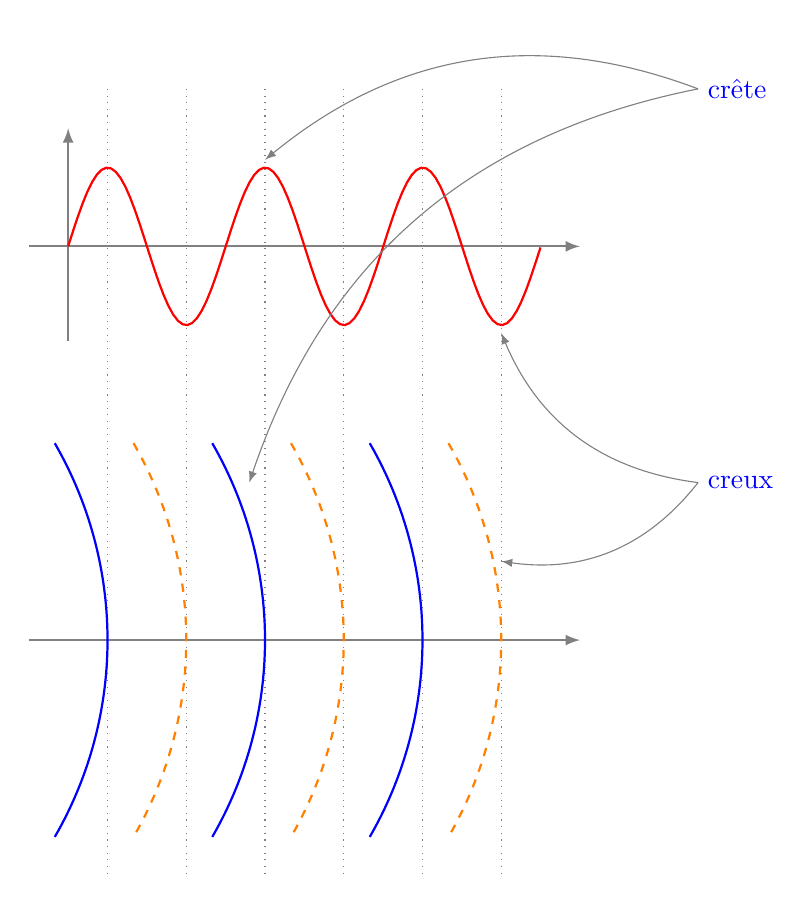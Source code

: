 ﻿\begin{tikzpicture}[scale=1]

   \def\myomega{3.14};
   \def\deltaphi{0.5*3.14};

\begin{scope}
    \draw[->,>=latex,thick, gray] (-0.5,0)--(6.5,0) ; %node[right,black] {$x$};
    \draw[->,>=latex,thick, gray] (0,-1.2)--(0,1.5) ; %node[above,black] {$f_1(x)$};  

   \def\fonction1{ sin(\myomega*\x r) };
   \draw[thick, color=red,domain=0:6.0,samples=100,variable=\x] plot ( {\x} , {\fonction1} );

\foreach \i in {1,2,3}{
   \draw[gray,dotted] (2*\i-1.5,2) -- ++(0,-10);
}
\foreach \i in {1,2,3}{
   \draw[gray,dotted] (2*\i-0.5,2) -- ++(0,-10);
}


       \draw[<-,>=latex,gray] (2.5,1.1) to[bend left] (8,2) node[blue,right]{crête};
       \draw[<-,>=latex,gray] (2.3,-3) to[bend left] (8,2);

       \draw[<-,>=latex,gray] (5.5,-1.1) to[bend right] (8,-3) node[blue,right]{creux};
       \draw[<-,>=latex,gray] (5.5,-4) to[bend right] (8,-3);
\end{scope}





\begin{scope}[yshift=-5cm]

    \draw[->,>=latex,thick, gray] (-0.5,0)--(6.5,0); % node[right,black] {$x$};

\foreach \i in {1,2,3}{
   \draw[blue,thick,xshift=2*\i cm -6.5cm] (30:5) arc (30:-30:5);
}


\foreach \i in {1,2,3}{
   \draw[orange,dashed,thick,xshift=2*\i cm -5.5cm] (30:5) arc (30:-30:5);
}
\end{scope}

\end{tikzpicture}